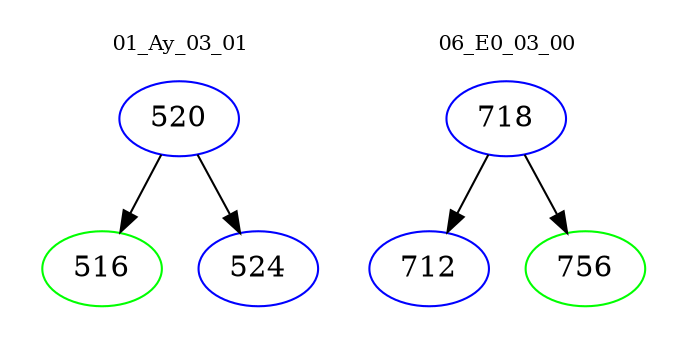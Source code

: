 digraph{
subgraph cluster_0 {
color = white
label = "01_Ay_03_01";
fontsize=10;
T0_520 [label="520", color="blue"]
T0_520 -> T0_516 [color="black"]
T0_516 [label="516", color="green"]
T0_520 -> T0_524 [color="black"]
T0_524 [label="524", color="blue"]
}
subgraph cluster_1 {
color = white
label = "06_E0_03_00";
fontsize=10;
T1_718 [label="718", color="blue"]
T1_718 -> T1_712 [color="black"]
T1_712 [label="712", color="blue"]
T1_718 -> T1_756 [color="black"]
T1_756 [label="756", color="green"]
}
}
